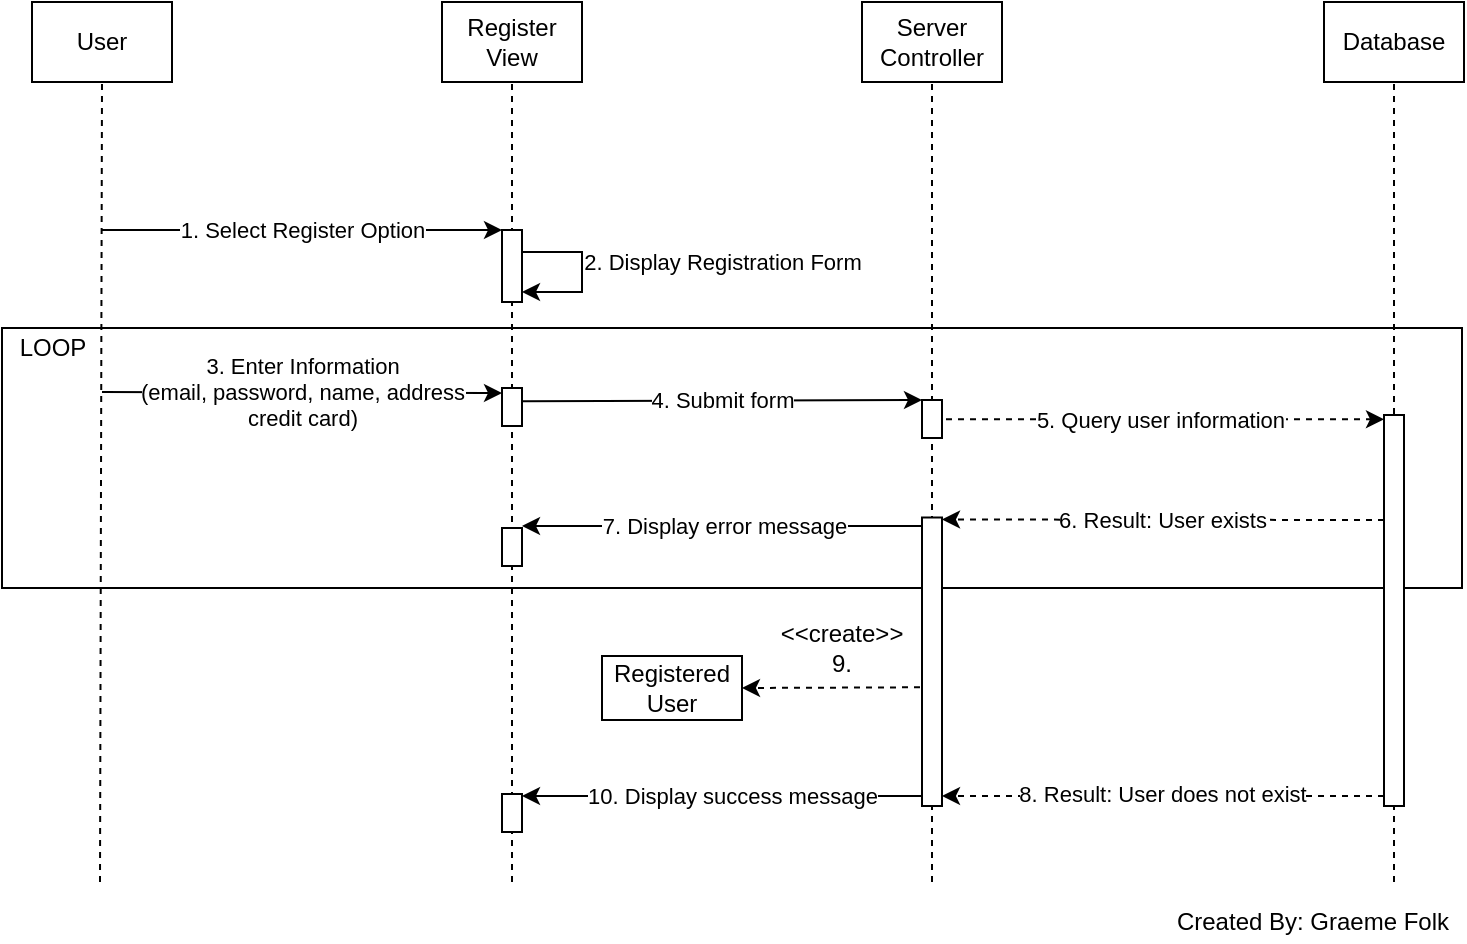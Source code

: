 <mxfile>
    <diagram id="2N_GCbCmKh1ujZVoxK0M" name="Page-1">
        <mxGraphModel dx="878" dy="733" grid="1" gridSize="10" guides="1" tooltips="1" connect="1" arrows="1" fold="1" page="1" pageScale="1" pageWidth="827" pageHeight="1169" math="0" shadow="0">
            <root>
                <mxCell id="0"/>
                <mxCell id="1" parent="0"/>
                <mxCell id="101" value="" style="rounded=0;whiteSpace=wrap;html=1;strokeColor=default;fillColor=none;" parent="1" vertex="1">
                    <mxGeometry x="10" y="243" width="730" height="130" as="geometry"/>
                </mxCell>
                <mxCell id="5" value="" style="endArrow=none;dashed=1;html=1;fontColor=#000000;strokeColor=#000000;entryX=0.5;entryY=1;entryDx=0;entryDy=0;" parent="1" target="103" edge="1">
                    <mxGeometry width="50" height="50" relative="1" as="geometry">
                        <mxPoint x="59" y="520" as="sourcePoint"/>
                        <mxPoint x="59" y="180" as="targetPoint"/>
                    </mxGeometry>
                </mxCell>
                <mxCell id="6" value="Register&lt;br&gt;View" style="rounded=0;whiteSpace=wrap;html=1;fontColor=#000000;strokeColor=#000000;fillColor=#FFFFFF;" parent="1" vertex="1">
                    <mxGeometry x="230" y="80" width="70" height="40" as="geometry"/>
                </mxCell>
                <mxCell id="7" value="Server&lt;br&gt;Controller" style="rounded=0;whiteSpace=wrap;html=1;fontColor=#000000;strokeColor=#000000;fillColor=#FFFFFF;" parent="1" vertex="1">
                    <mxGeometry x="440" y="80" width="70" height="40" as="geometry"/>
                </mxCell>
                <mxCell id="8" value="Database" style="rounded=0;whiteSpace=wrap;html=1;fontColor=#000000;strokeColor=#000000;fillColor=#FFFFFF;" parent="1" vertex="1">
                    <mxGeometry x="671" y="80" width="70" height="40" as="geometry"/>
                </mxCell>
                <mxCell id="9" value="" style="endArrow=none;dashed=1;html=1;fontColor=#000000;strokeColor=#000000;entryX=0.5;entryY=1;entryDx=0;entryDy=0;startArrow=none;" parent="1" target="6" edge="1">
                    <mxGeometry width="50" height="50" relative="1" as="geometry">
                        <mxPoint x="265" y="520" as="sourcePoint"/>
                        <mxPoint x="265" y="180" as="targetPoint"/>
                    </mxGeometry>
                </mxCell>
                <mxCell id="10" value="" style="endArrow=none;dashed=1;html=1;fontColor=#000000;strokeColor=#000000;startArrow=none;" parent="1" edge="1">
                    <mxGeometry width="50" height="50" relative="1" as="geometry">
                        <mxPoint x="475" y="520" as="sourcePoint"/>
                        <mxPoint x="475" y="120" as="targetPoint"/>
                    </mxGeometry>
                </mxCell>
                <mxCell id="11" value="" style="endArrow=none;dashed=1;html=1;fontColor=#000000;strokeColor=#000000;startArrow=none;" parent="1" edge="1">
                    <mxGeometry width="50" height="50" relative="1" as="geometry">
                        <mxPoint x="706" y="520" as="sourcePoint"/>
                        <mxPoint x="706" y="120" as="targetPoint"/>
                    </mxGeometry>
                </mxCell>
                <mxCell id="12" value="4. Submit form" style="endArrow=classic;html=1;labelBackgroundColor=#FFFFFF;fontColor=#000000;strokeColor=#000000;exitX=1;exitY=0.115;exitDx=0;exitDy=0;exitPerimeter=0;entryX=0;entryY=0;entryDx=0;entryDy=0;jumpSize=5;" parent="1" target="94" edge="1">
                    <mxGeometry width="50" height="50" relative="1" as="geometry">
                        <mxPoint x="270" y="279.63" as="sourcePoint"/>
                        <mxPoint x="470" y="275" as="targetPoint"/>
                    </mxGeometry>
                </mxCell>
                <mxCell id="15" value="5. Query user information" style="edgeStyle=none;html=1;labelBackgroundColor=#FFFFFF;fontColor=#000000;strokeColor=#000000;dashed=1;" parent="1" edge="1">
                    <mxGeometry relative="1" as="geometry">
                        <mxPoint x="701" y="288.66" as="targetPoint"/>
                        <mxPoint x="476" y="288.66" as="sourcePoint"/>
                    </mxGeometry>
                </mxCell>
                <mxCell id="74" style="edgeStyle=none;html=1;exitX=0.613;exitY=0.762;exitDx=0;exitDy=0;entryX=1;entryY=0.5;entryDx=0;entryDy=0;exitPerimeter=0;" parent="1" edge="1">
                    <mxGeometry relative="1" as="geometry">
                        <mxPoint x="469.75" y="342.06" as="sourcePoint"/>
                        <mxPoint x="270" y="342.0" as="targetPoint"/>
                        <Array as="points">
                            <mxPoint x="370" y="342"/>
                        </Array>
                    </mxGeometry>
                </mxCell>
                <mxCell id="76" value="7. Display error message" style="edgeLabel;html=1;align=center;verticalAlign=middle;resizable=0;points=[];" parent="74" vertex="1" connectable="0">
                    <mxGeometry x="0.098" y="1" relative="1" as="geometry">
                        <mxPoint x="10" y="-1" as="offset"/>
                    </mxGeometry>
                </mxCell>
                <mxCell id="67" style="edgeStyle=none;html=1;exitX=0;exitY=0.75;exitDx=0;exitDy=0;entryX=1;entryY=0;entryDx=0;entryDy=0;dashed=1;" parent="1" edge="1">
                    <mxGeometry relative="1" as="geometry">
                        <mxPoint x="701" y="339" as="sourcePoint"/>
                        <mxPoint x="480" y="338.75" as="targetPoint"/>
                    </mxGeometry>
                </mxCell>
                <mxCell id="68" value="6. Result: User exists" style="edgeLabel;html=1;align=center;verticalAlign=middle;resizable=0;points=[];" parent="67" vertex="1" connectable="0">
                    <mxGeometry x="-0.144" y="2" relative="1" as="geometry">
                        <mxPoint x="-17" y="-2" as="offset"/>
                    </mxGeometry>
                </mxCell>
                <mxCell id="20" value="3. Enter Information&lt;br&gt;(email, password, name, address&lt;br&gt;credit card)" style="endArrow=classic;html=1;labelBackgroundColor=#FFFFFF;fontColor=#000000;strokeColor=#000000;entryX=0;entryY=0.25;entryDx=0;entryDy=0;" parent="1" edge="1">
                    <mxGeometry width="50" height="50" relative="1" as="geometry">
                        <mxPoint x="60" y="275" as="sourcePoint"/>
                        <mxPoint x="260" y="275.5" as="targetPoint"/>
                    </mxGeometry>
                </mxCell>
                <mxCell id="24" value="Registered User" style="rounded=0;whiteSpace=wrap;html=1;fontColor=#000000;strokeColor=#000000;fillColor=#FFFFFF;" parent="1" vertex="1">
                    <mxGeometry x="310" y="407" width="70" height="32" as="geometry"/>
                </mxCell>
                <mxCell id="29" value="1. Select Register Option" style="endArrow=classic;html=1;labelBackgroundColor=#FFFFFF;fontColor=#000000;strokeColor=#000000;entryX=0;entryY=0;entryDx=0;entryDy=0;" parent="1" target="26" edge="1">
                    <mxGeometry width="50" height="50" relative="1" as="geometry">
                        <mxPoint x="60" y="194" as="sourcePoint"/>
                        <mxPoint x="220" y="191" as="targetPoint"/>
                    </mxGeometry>
                </mxCell>
                <mxCell id="30" value="&amp;lt;&amp;lt;create&amp;gt;&amp;gt;&lt;br&gt;9." style="text;html=1;strokeColor=none;fillColor=none;align=center;verticalAlign=middle;whiteSpace=wrap;rounded=0;fontColor=#000000;" parent="1" vertex="1">
                    <mxGeometry x="400" y="388" width="60" height="30" as="geometry"/>
                </mxCell>
                <mxCell id="72" style="edgeStyle=none;html=1;exitX=0;exitY=0.75;exitDx=0;exitDy=0;entryX=1;entryY=0;entryDx=0;entryDy=0;dashed=1;" parent="1" edge="1">
                    <mxGeometry relative="1" as="geometry">
                        <mxPoint x="701" y="477" as="sourcePoint"/>
                        <mxPoint x="480" y="477" as="targetPoint"/>
                    </mxGeometry>
                </mxCell>
                <mxCell id="73" value="8. Result: User does not exist" style="edgeLabel;html=1;align=center;verticalAlign=middle;resizable=0;points=[];" parent="72" vertex="1" connectable="0">
                    <mxGeometry x="-0.144" y="2" relative="1" as="geometry">
                        <mxPoint x="-17" y="-3" as="offset"/>
                    </mxGeometry>
                </mxCell>
                <mxCell id="75" style="edgeStyle=none;html=1;exitX=0;exitY=0.5;exitDx=0;exitDy=0;" parent="1" edge="1">
                    <mxGeometry relative="1" as="geometry">
                        <mxPoint x="470" y="477" as="sourcePoint"/>
                        <mxPoint x="270" y="477" as="targetPoint"/>
                    </mxGeometry>
                </mxCell>
                <mxCell id="77" value="10. Display success message" style="edgeLabel;html=1;align=center;verticalAlign=middle;resizable=0;points=[];" parent="1" vertex="1" connectable="0">
                    <mxGeometry x="380" y="473" as="geometry">
                        <mxPoint x="-5" y="4" as="offset"/>
                    </mxGeometry>
                </mxCell>
                <mxCell id="84" value="LOOP" style="text;html=1;align=center;verticalAlign=middle;resizable=0;points=[];autosize=1;strokeColor=none;fillColor=none;" parent="1" vertex="1">
                    <mxGeometry x="10" y="243" width="50" height="20" as="geometry"/>
                </mxCell>
                <mxCell id="26" value="" style="rounded=0;whiteSpace=wrap;html=1;fontColor=#000000;strokeColor=#000000;fillColor=#FFFFFF;" parent="1" vertex="1">
                    <mxGeometry x="260" y="194" width="10" height="36" as="geometry"/>
                </mxCell>
                <mxCell id="89" value="" style="rounded=0;whiteSpace=wrap;html=1;fontColor=#000000;strokeColor=#000000;fillColor=#FFFFFF;" parent="1" vertex="1">
                    <mxGeometry x="260" y="273" width="10" height="19" as="geometry"/>
                </mxCell>
                <mxCell id="90" value="" style="rounded=0;whiteSpace=wrap;html=1;fontColor=#000000;strokeColor=#000000;fillColor=#FFFFFF;" parent="1" vertex="1">
                    <mxGeometry x="260" y="343" width="10" height="19" as="geometry"/>
                </mxCell>
                <mxCell id="92" value="" style="rounded=0;whiteSpace=wrap;html=1;fontColor=#000000;strokeColor=#000000;fillColor=#FFFFFF;" parent="1" vertex="1">
                    <mxGeometry x="260" y="476" width="10" height="19" as="geometry"/>
                </mxCell>
                <mxCell id="94" value="" style="rounded=0;whiteSpace=wrap;html=1;fontColor=#000000;strokeColor=#000000;fillColor=#FFFFFF;" parent="1" vertex="1">
                    <mxGeometry x="470" y="279" width="10" height="19" as="geometry"/>
                </mxCell>
                <mxCell id="18" value="" style="rounded=0;whiteSpace=wrap;html=1;fontColor=#000000;strokeColor=#000000;fillColor=#FFFFFF;" parent="1" vertex="1">
                    <mxGeometry x="701" y="286.5" width="10" height="195.5" as="geometry"/>
                </mxCell>
                <mxCell id="100" style="edgeStyle=none;jumpSize=5;html=1;exitX=-0.1;exitY=0.466;exitDx=0;exitDy=0;entryX=1;entryY=0.5;entryDx=0;entryDy=0;exitPerimeter=0;dashed=1;" parent="1" target="24" edge="1">
                    <mxGeometry relative="1" as="geometry">
                        <mxPoint x="469" y="422.65" as="sourcePoint"/>
                    </mxGeometry>
                </mxCell>
                <mxCell id="96" value="" style="rounded=0;whiteSpace=wrap;html=1;fontColor=#000000;strokeColor=#000000;fillColor=#FFFFFF;" parent="1" vertex="1">
                    <mxGeometry x="470" y="337.75" width="10" height="144.25" as="geometry"/>
                </mxCell>
                <mxCell id="99" value="2. Display Registration Form" style="endArrow=classic;html=1;labelBackgroundColor=#FFFFFF;fontColor=#000000;strokeColor=#000000;edgeStyle=orthogonalEdgeStyle;rounded=0;" parent="1" edge="1">
                    <mxGeometry x="-0.124" y="70" width="50" height="50" relative="1" as="geometry">
                        <mxPoint x="270" y="205" as="sourcePoint"/>
                        <mxPoint x="270" y="225" as="targetPoint"/>
                        <Array as="points">
                            <mxPoint x="300" y="205"/>
                            <mxPoint x="300" y="225"/>
                        </Array>
                        <mxPoint as="offset"/>
                    </mxGeometry>
                </mxCell>
                <mxCell id="103" value="User" style="rounded=0;whiteSpace=wrap;html=1;fontColor=#000000;strokeColor=#000000;fillColor=#FFFFFF;" parent="1" vertex="1">
                    <mxGeometry x="25" y="80" width="70" height="40" as="geometry"/>
                </mxCell>
                <mxCell id="104" value="Created By: Graeme Folk" style="text;html=1;align=center;verticalAlign=middle;resizable=0;points=[];autosize=1;strokeColor=none;fillColor=none;" vertex="1" parent="1">
                    <mxGeometry x="590" y="530" width="150" height="20" as="geometry"/>
                </mxCell>
            </root>
        </mxGraphModel>
    </diagram>
</mxfile>